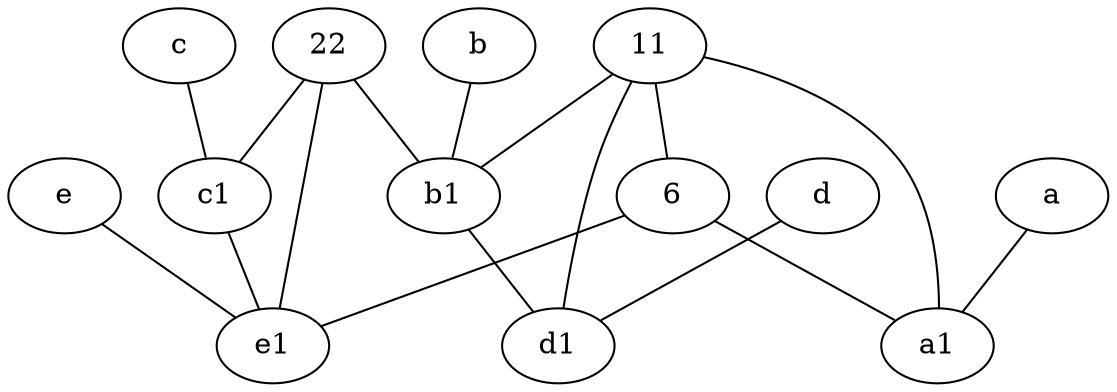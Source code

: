 graph {
	node [labelfontsize=50]
	e [labelfontsize=50 pos="7,9!"]
	a1 [labelfontsize=50 pos="8,3!"]
	11 [labelfontsize=50]
	d [labelfontsize=50 pos="2,5!"]
	22 [labelfontsize=50]
	a [labelfontsize=50 pos="8,2!"]
	6 [labelfontsize=50]
	b1 [labelfontsize=50 pos="9,4!"]
	d1 [labelfontsize=50 pos="3,5!"]
	e1 [labelfontsize=50 pos="7,7!"]
	c1 [labelfontsize=50 pos="4.5,3!"]
	b [labelfontsize=50 pos="10,4!"]
	c [labelfontsize=50 pos="4.5,2!"]
	b1 -- d1
	11 -- b1
	11 -- d1
	d -- d1
	22 -- b1
	11 -- 6
	b -- b1
	22 -- c1
	6 -- a1
	a -- a1
	6 -- e1
	c1 -- e1
	c -- c1
	22 -- e1
	11 -- a1
	e -- e1
}
